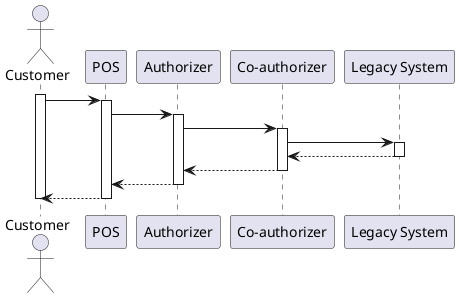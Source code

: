@startuml

actor "Customer" as customer
participant POS as pos
participant Authorizer as auth
participant "Co-authorizer" as coauth
participant "Legacy System" as legacy

activate customer
  customer -> pos:
  activate pos
    pos -> auth:
    activate auth
      auth -> coauth:
      activate coauth
        coauth -> legacy:
        activate legacy
          legacy --> coauth
        deactivate legacy
        coauth --> auth
      deactivate coauth
      auth --> pos
    deactivate auth
    pos --> customer
  deactivate pos
deactivate customer

@enduml
